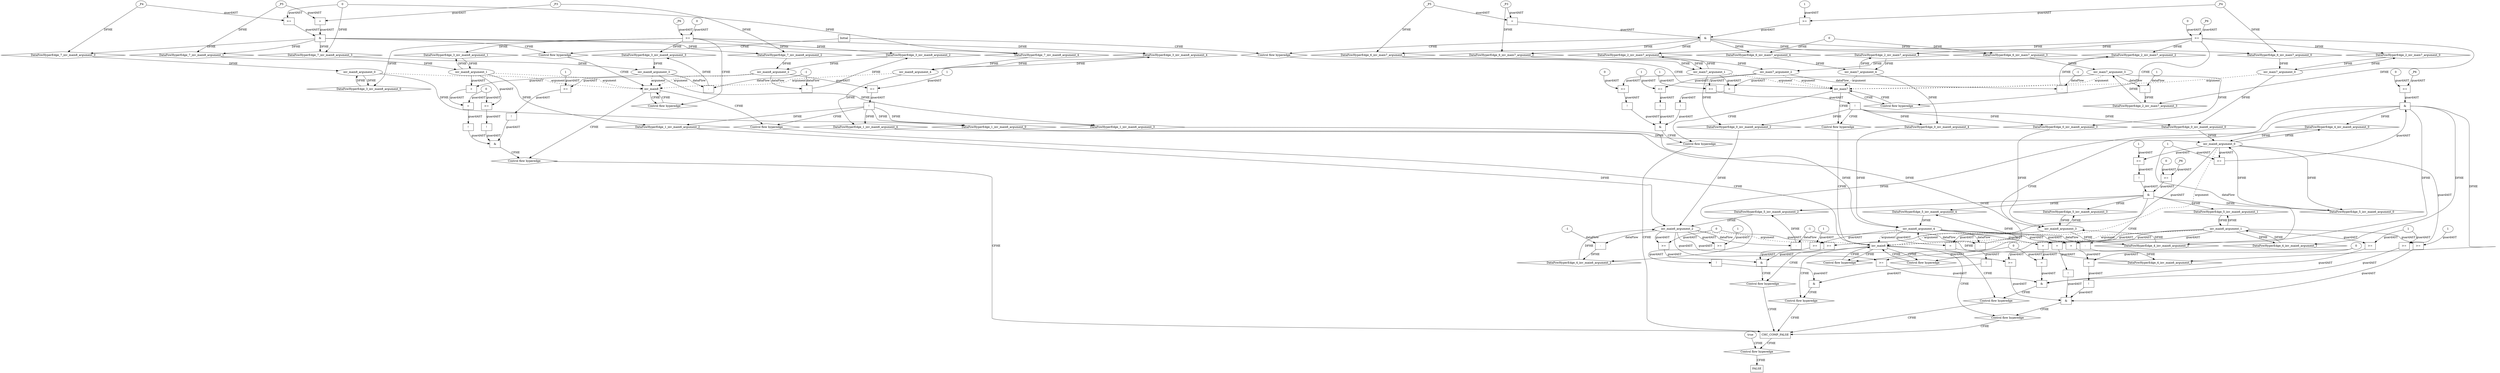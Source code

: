 digraph dag {
"CHC_COMP_FALSE" [label="CHC_COMP_FALSE" nodeName="CHC_COMP_FALSE" class=CONTROL  shape="rect"];
"inv_main6" [label="inv_main6" nodeName="inv_main6" class=CONTROL  shape="rect"];
"inv_main7" [label="inv_main7" nodeName="inv_main7" class=CONTROL  shape="rect"];
"inv_main8" [label="inv_main8" nodeName="inv_main8" class=CONTROL  shape="rect"];
FALSE [label="FALSE" nodeName=FALSE class=CONTROL  shape="rect"];
Initial [label="Initial" nodeName=Initial class=CONTROL  shape="rect"];
ControlFowHyperEdge_0 [label="Control flow hyperedge" nodeName=ControlFowHyperEdge_0 class=controlFlowHyperEdge shape="diamond"];
"inv_main7" -> ControlFowHyperEdge_0 [label="CFHE"]
ControlFowHyperEdge_0 -> "inv_main6" [label="CFHE"]
ControlFowHyperEdge_1 [label="Control flow hyperedge" nodeName=ControlFowHyperEdge_1 class=controlFlowHyperEdge shape="diamond"];
"inv_main8" -> ControlFowHyperEdge_1 [label="CFHE"]
ControlFowHyperEdge_1 -> "inv_main6" [label="CFHE"]
ControlFowHyperEdge_2 [label="Control flow hyperedge" nodeName=ControlFowHyperEdge_2 class=controlFlowHyperEdge shape="diamond"];
"inv_main7" -> ControlFowHyperEdge_2 [label="CFHE"]
ControlFowHyperEdge_2 -> "inv_main7" [label="CFHE"]
ControlFowHyperEdge_3 [label="Control flow hyperedge" nodeName=ControlFowHyperEdge_3 class=controlFlowHyperEdge shape="diamond"];
"inv_main8" -> ControlFowHyperEdge_3 [label="CFHE"]
ControlFowHyperEdge_3 -> "inv_main8" [label="CFHE"]
ControlFowHyperEdge_4 [label="Control flow hyperedge" nodeName=ControlFowHyperEdge_4 class=controlFlowHyperEdge shape="diamond"];
"inv_main6" -> ControlFowHyperEdge_4 [label="CFHE"]
ControlFowHyperEdge_4 -> "inv_main6" [label="CFHE"]
ControlFowHyperEdge_5 [label="Control flow hyperedge" nodeName=ControlFowHyperEdge_5 class=controlFlowHyperEdge shape="diamond"];
"inv_main6" -> ControlFowHyperEdge_5 [label="CFHE"]
ControlFowHyperEdge_5 -> "inv_main6" [label="CFHE"]
ControlFowHyperEdge_6 [label="Control flow hyperedge" nodeName=ControlFowHyperEdge_6 class=controlFlowHyperEdge shape="diamond"];
"Initial" -> ControlFowHyperEdge_6 [label="CFHE"]
ControlFowHyperEdge_6 -> "inv_main7" [label="CFHE"]
ControlFowHyperEdge_7 [label="Control flow hyperedge" nodeName=ControlFowHyperEdge_7 class=controlFlowHyperEdge shape="diamond"];
"Initial" -> ControlFowHyperEdge_7 [label="CFHE"]
ControlFowHyperEdge_7 -> "inv_main8" [label="CFHE"]
ControlFowHyperEdge_8 [label="Control flow hyperedge" nodeName=ControlFowHyperEdge_8 class=controlFlowHyperEdge shape="diamond"];
"inv_main7" -> ControlFowHyperEdge_8 [label="CFHE"]
ControlFowHyperEdge_8 -> "CHC_COMP_FALSE" [label="CFHE"]
ControlFowHyperEdge_9 [label="Control flow hyperedge" nodeName=ControlFowHyperEdge_9 class=controlFlowHyperEdge shape="diamond"];
"inv_main8" -> ControlFowHyperEdge_9 [label="CFHE"]
ControlFowHyperEdge_9 -> "CHC_COMP_FALSE" [label="CFHE"]
ControlFowHyperEdge_10 [label="Control flow hyperedge" nodeName=ControlFowHyperEdge_10 class=controlFlowHyperEdge shape="diamond"];
"inv_main6" -> ControlFowHyperEdge_10 [label="CFHE"]
ControlFowHyperEdge_10 -> "CHC_COMP_FALSE" [label="CFHE"]
ControlFowHyperEdge_11 [label="Control flow hyperedge" nodeName=ControlFowHyperEdge_11 class=controlFlowHyperEdge shape="diamond"];
"inv_main6" -> ControlFowHyperEdge_11 [label="CFHE"]
ControlFowHyperEdge_11 -> "CHC_COMP_FALSE" [label="CFHE"]
ControlFowHyperEdge_12 [label="Control flow hyperedge" nodeName=ControlFowHyperEdge_12 class=controlFlowHyperEdge shape="diamond"];
"inv_main6" -> ControlFowHyperEdge_12 [label="CFHE"]
ControlFowHyperEdge_12 -> "CHC_COMP_FALSE" [label="CFHE"]
ControlFowHyperEdge_13 [label="Control flow hyperedge" nodeName=ControlFowHyperEdge_13 class=controlFlowHyperEdge shape="diamond"];
"inv_main6" -> ControlFowHyperEdge_13 [label="CFHE"]
ControlFowHyperEdge_13 -> "CHC_COMP_FALSE" [label="CFHE"]
ControlFowHyperEdge_14 [label="Control flow hyperedge" nodeName=ControlFowHyperEdge_14 class=controlFlowHyperEdge shape="diamond"];
"CHC_COMP_FALSE" -> ControlFowHyperEdge_14 [label="CFHE"]
ControlFowHyperEdge_14 -> "FALSE" [label="CFHE"]
"inv_main6_argument_0" [label="inv_main6_argument_0" nodeName=argument0 class=argument  head="inv_main6" shape="oval"];
"inv_main6_argument_0" -> "inv_main6"[label="argument" style="dashed"]
"inv_main6_argument_1" [label="inv_main6_argument_1" nodeName=argument1 class=argument  head="inv_main6" shape="oval"];
"inv_main6_argument_1" -> "inv_main6"[label="argument" style="dashed"]
"inv_main6_argument_2" [label="inv_main6_argument_2" nodeName=argument2 class=argument  head="inv_main6" shape="oval"];
"inv_main6_argument_2" -> "inv_main6"[label="argument" style="dashed"]
"inv_main6_argument_3" [label="inv_main6_argument_3" nodeName=argument3 class=argument  head="inv_main6" shape="oval"];
"inv_main6_argument_3" -> "inv_main6"[label="argument" style="dashed"]
"inv_main6_argument_4" [label="inv_main6_argument_4" nodeName=argument4 class=argument  head="inv_main6" shape="oval"];
"inv_main6_argument_4" -> "inv_main6"[label="argument" style="dashed"]
"inv_main7_argument_0" [label="inv_main7_argument_0" nodeName=argument0 class=argument  head="inv_main7" shape="oval"];
"inv_main7_argument_0" -> "inv_main7"[label="argument" style="dashed"]
"inv_main7_argument_1" [label="inv_main7_argument_1" nodeName=argument1 class=argument  head="inv_main7" shape="oval"];
"inv_main7_argument_1" -> "inv_main7"[label="argument" style="dashed"]
"inv_main7_argument_2" [label="inv_main7_argument_2" nodeName=argument2 class=argument  head="inv_main7" shape="oval"];
"inv_main7_argument_2" -> "inv_main7"[label="argument" style="dashed"]
"inv_main7_argument_3" [label="inv_main7_argument_3" nodeName=argument3 class=argument  head="inv_main7" shape="oval"];
"inv_main7_argument_3" -> "inv_main7"[label="argument" style="dashed"]
"inv_main7_argument_4" [label="inv_main7_argument_4" nodeName=argument4 class=argument  head="inv_main7" shape="oval"];
"inv_main7_argument_4" -> "inv_main7"[label="argument" style="dashed"]
"inv_main8_argument_0" [label="inv_main8_argument_0" nodeName=argument0 class=argument  head="inv_main8" shape="oval"];
"inv_main8_argument_0" -> "inv_main8"[label="argument" style="dashed"]
"inv_main8_argument_1" [label="inv_main8_argument_1" nodeName=argument1 class=argument  head="inv_main8" shape="oval"];
"inv_main8_argument_1" -> "inv_main8"[label="argument" style="dashed"]
"inv_main8_argument_2" [label="inv_main8_argument_2" nodeName=argument2 class=argument  head="inv_main8" shape="oval"];
"inv_main8_argument_2" -> "inv_main8"[label="argument" style="dashed"]
"inv_main8_argument_3" [label="inv_main8_argument_3" nodeName=argument3 class=argument  head="inv_main8" shape="oval"];
"inv_main8_argument_3" -> "inv_main8"[label="argument" style="dashed"]
"inv_main8_argument_4" [label="inv_main8_argument_4" nodeName=argument4 class=argument  head="inv_main8" shape="oval"];
"inv_main8_argument_4" -> "inv_main8"[label="argument" style="dashed"]

"xxxinv_main6___inv_main7_0xxxguard_0_node_0" [label="!" nodeName="xxxinv_main6___inv_main7_0xxxguard_0_node_0" class=Operator shape="rect"];
"xxxinv_main6___inv_main7_0xxxguard_0_node_1" [label=">=" nodeName="xxxinv_main6___inv_main7_0xxxguard_0_node_1" class=Operator  shape="rect"];
"xxxinv_main6___inv_main7_0xxxguard_0_node_3" [label="1" nodeName="xxxinv_main6___inv_main7_0xxxguard_0_node_3" class=IdealInt ];
"xxxinv_main6___inv_main7_0xxxguard_0_node_1" -> "xxxinv_main6___inv_main7_0xxxguard_0_node_0"[label="guardAST"]
"inv_main7_argument_2" -> "xxxinv_main6___inv_main7_0xxxguard_0_node_1"[label="guardAST"]
"xxxinv_main6___inv_main7_0xxxguard_0_node_3" -> "xxxinv_main6___inv_main7_0xxxguard_0_node_1"[label="guardAST"]

"xxxinv_main6___inv_main7_0xxxguard_0_node_0" -> "ControlFowHyperEdge_0" [label="CFHE"];

"xxxinv_main6___inv_main8_1xxxguard_0_node_0" [label="!" nodeName="xxxinv_main6___inv_main8_1xxxguard_0_node_0" class=Operator shape="rect"];
"xxxinv_main6___inv_main8_1xxxguard_0_node_1" [label=">=" nodeName="xxxinv_main6___inv_main8_1xxxguard_0_node_1" class=Operator  shape="rect"];
"xxxinv_main6___inv_main8_1xxxguard_0_node_3" [label="1" nodeName="xxxinv_main6___inv_main8_1xxxguard_0_node_3" class=IdealInt ];
"xxxinv_main6___inv_main8_1xxxguard_0_node_1" -> "xxxinv_main6___inv_main8_1xxxguard_0_node_0"[label="guardAST"]
"inv_main8_argument_2" -> "xxxinv_main6___inv_main8_1xxxguard_0_node_1"[label="guardAST"]
"xxxinv_main6___inv_main8_1xxxguard_0_node_3" -> "xxxinv_main6___inv_main8_1xxxguard_0_node_1"[label="guardAST"]

"xxxinv_main6___inv_main8_1xxxguard_0_node_0" -> "ControlFowHyperEdge_1" [label="CFHE"];

"xxxinv_main7___inv_main7_2xxxguard_0_node_0" [label=">=" nodeName="xxxinv_main7___inv_main7_2xxxguard_0_node_0" class=Operator  shape="rect"];
"xxxinv_main7___inv_main7_2xxxguard_0_node_1" [label="_P6" nodeName="xxxinv_main7___inv_main7_2xxxguard_0_node_1" class=symbolicConstant ];
"xxxinv_main7___inv_main7_2xxxguard_0_node_2" [label="0" nodeName="xxxinv_main7___inv_main7_2xxxguard_0_node_2" class=IdealInt ];
"xxxinv_main7___inv_main7_2xxxguard_0_node_1" -> "xxxinv_main7___inv_main7_2xxxguard_0_node_0"[label="guardAST"]
"xxxinv_main7___inv_main7_2xxxguard_0_node_2" -> "xxxinv_main7___inv_main7_2xxxguard_0_node_0"[label="guardAST"]

"xxxinv_main7___inv_main7_2xxxguard_0_node_0" -> "ControlFowHyperEdge_2" [label="CFHE"];
"xxxinv_main7___inv_main7_2xxxdataFlow_0_node_0" [label="-" nodeName="xxxinv_main7___inv_main7_2xxxdataFlow_0_node_0" class= Operator shape="rect"];
"xxxinv_main7___inv_main7_2xxxdataFlow_0_node_2" [label="-1" nodeName="xxxinv_main7___inv_main7_2xxxdataFlow_0_node_2" class=IdealInt ];
"inv_main7_argument_2" -> "xxxinv_main7___inv_main7_2xxxdataFlow_0_node_0"[label="dataFlow"]
"xxxinv_main7___inv_main7_2xxxdataFlow_0_node_2" -> "xxxinv_main7___inv_main7_2xxxdataFlow_0_node_0"[label="dataFlow"]

"xxxinv_main7___inv_main7_2xxxdataFlow1_node_0" [label="-" nodeName="xxxinv_main7___inv_main7_2xxxdataFlow1_node_0" class= Operator shape="rect"];
"xxxinv_main7___inv_main7_2xxxdataFlow1_node_2" [label="1" nodeName="xxxinv_main7___inv_main7_2xxxdataFlow1_node_2" class=IdealInt ];
"inv_main7_argument_3" -> "xxxinv_main7___inv_main7_2xxxdataFlow1_node_0"[label="dataFlow"]
"xxxinv_main7___inv_main7_2xxxdataFlow1_node_2" -> "xxxinv_main7___inv_main7_2xxxdataFlow1_node_0"[label="dataFlow"]

"xxxinv_main8___inv_main8_3xxxguard_0_node_0" [label=">=" nodeName="xxxinv_main8___inv_main8_3xxxguard_0_node_0" class=Operator  shape="rect"];
"xxxinv_main8___inv_main8_3xxxguard_0_node_1" [label="_P6" nodeName="xxxinv_main8___inv_main8_3xxxguard_0_node_1" class=symbolicConstant ];
"xxxinv_main8___inv_main8_3xxxguard_0_node_2" [label="0" nodeName="xxxinv_main8___inv_main8_3xxxguard_0_node_2" class=IdealInt ];
"xxxinv_main8___inv_main8_3xxxguard_0_node_1" -> "xxxinv_main8___inv_main8_3xxxguard_0_node_0"[label="guardAST"]
"xxxinv_main8___inv_main8_3xxxguard_0_node_2" -> "xxxinv_main8___inv_main8_3xxxguard_0_node_0"[label="guardAST"]

"xxxinv_main8___inv_main8_3xxxguard_0_node_0" -> "ControlFowHyperEdge_3" [label="CFHE"];
"xxxinv_main8___inv_main8_3xxxdataFlow_0_node_0" [label="-" nodeName="xxxinv_main8___inv_main8_3xxxdataFlow_0_node_0" class= Operator shape="rect"];
"xxxinv_main8___inv_main8_3xxxdataFlow_0_node_2" [label="-1" nodeName="xxxinv_main8___inv_main8_3xxxdataFlow_0_node_2" class=IdealInt ];
"inv_main8_argument_2" -> "xxxinv_main8___inv_main8_3xxxdataFlow_0_node_0"[label="dataFlow"]
"xxxinv_main8___inv_main8_3xxxdataFlow_0_node_2" -> "xxxinv_main8___inv_main8_3xxxdataFlow_0_node_0"[label="dataFlow"]

"xxxinv_main8___inv_main8_3xxxdataFlow1_node_0" [label="-" nodeName="xxxinv_main8___inv_main8_3xxxdataFlow1_node_0" class= Operator shape="rect"];
"inv_main8_argument_3" -> "xxxinv_main8___inv_main8_3xxxdataFlow1_node_0"[label="dataFlow"]
"xxxinv_main8___inv_main8_3xxxdataFlow_0_node_2" -> "xxxinv_main8___inv_main8_3xxxdataFlow1_node_0"[label="dataFlow"]

"xxxinv_main6___inv_main6_4xxx_and" [label="&" nodeName="xxxinv_main6___inv_main6_4xxx_and" class=Operator shape="rect"];
"xxxinv_main6___inv_main6_4xxxguard_0_node_0" [label=">=" nodeName="xxxinv_main6___inv_main6_4xxxguard_0_node_0" class=Operator  shape="rect"];
"inv_main6_argument_0" -> "xxxinv_main6___inv_main6_4xxxguard_0_node_0"[label="guardAST"]
"xxxinv_main6___inv_main6_4xxxdataFlow1_node_2" -> "xxxinv_main6___inv_main6_4xxxguard_0_node_0"[label="guardAST"]

"xxxinv_main6___inv_main6_4xxxguard_0_node_0" -> "xxxinv_main6___inv_main6_4xxx_and" [label="guardAST"];
"xxxinv_main6___inv_main6_4xxxguard1_node_0" [label=">=" nodeName="xxxinv_main6___inv_main6_4xxxguard1_node_0" class=Operator  shape="rect"];
"xxxinv_main6___inv_main6_4xxxguard1_node_1" [label="_P6" nodeName="xxxinv_main6___inv_main6_4xxxguard1_node_1" class=symbolicConstant ];
"xxxinv_main6___inv_main6_4xxxguard1_node_2" [label="0" nodeName="xxxinv_main6___inv_main6_4xxxguard1_node_2" class=IdealInt ];
"xxxinv_main6___inv_main6_4xxxguard1_node_1" -> "xxxinv_main6___inv_main6_4xxxguard1_node_0"[label="guardAST"]
"xxxinv_main6___inv_main6_4xxxguard1_node_2" -> "xxxinv_main6___inv_main6_4xxxguard1_node_0"[label="guardAST"]

"xxxinv_main6___inv_main6_4xxxguard1_node_0" -> "xxxinv_main6___inv_main6_4xxx_and" [label="guardAST"];
"xxxinv_main6___inv_main6_4xxx_and" -> "ControlFowHyperEdge_4" [label="CFHE"];
"xxxinv_main6___inv_main6_4xxxdataFlow_0_node_0" [label="-" nodeName="xxxinv_main6___inv_main6_4xxxdataFlow_0_node_0" class= Operator shape="rect"];
"xxxinv_main6___inv_main6_4xxxdataFlow_0_node_2" [label="-1" nodeName="xxxinv_main6___inv_main6_4xxxdataFlow_0_node_2" class=IdealInt ];
"inv_main6_argument_2" -> "xxxinv_main6___inv_main6_4xxxdataFlow_0_node_0"[label="dataFlow"]
"xxxinv_main6___inv_main6_4xxxdataFlow_0_node_2" -> "xxxinv_main6___inv_main6_4xxxdataFlow_0_node_0"[label="dataFlow"]

"xxxinv_main6___inv_main6_4xxxdataFlow1_node_0" [label="-" nodeName="xxxinv_main6___inv_main6_4xxxdataFlow1_node_0" class= Operator shape="rect"];
"xxxinv_main6___inv_main6_4xxxdataFlow1_node_2" [label="1" nodeName="xxxinv_main6___inv_main6_4xxxdataFlow1_node_2" class=IdealInt ];
"inv_main6_argument_4" -> "xxxinv_main6___inv_main6_4xxxdataFlow1_node_0"[label="dataFlow"]
"xxxinv_main6___inv_main6_4xxxdataFlow1_node_2" -> "xxxinv_main6___inv_main6_4xxxdataFlow1_node_0"[label="dataFlow"]

"xxxinv_main6___inv_main6_5xxx_and" [label="&" nodeName="xxxinv_main6___inv_main6_5xxx_and" class=Operator shape="rect"];
"xxxinv_main6___inv_main6_5xxxguard_0_node_0" [label="!" nodeName="xxxinv_main6___inv_main6_5xxxguard_0_node_0" class=Operator shape="rect"];
"xxxinv_main6___inv_main6_5xxxguard_0_node_1" [label=">=" nodeName="xxxinv_main6___inv_main6_5xxxguard_0_node_1" class=Operator  shape="rect"];
"xxxinv_main6___inv_main6_5xxxguard_0_node_3" [label="1" nodeName="xxxinv_main6___inv_main6_5xxxguard_0_node_3" class=IdealInt ];
"xxxinv_main6___inv_main6_5xxxguard_0_node_1" -> "xxxinv_main6___inv_main6_5xxxguard_0_node_0"[label="guardAST"]
"inv_main6_argument_0" -> "xxxinv_main6___inv_main6_5xxxguard_0_node_1"[label="guardAST"]
"xxxinv_main6___inv_main6_5xxxguard_0_node_3" -> "xxxinv_main6___inv_main6_5xxxguard_0_node_1"[label="guardAST"]

"xxxinv_main6___inv_main6_5xxxguard_0_node_0" -> "xxxinv_main6___inv_main6_5xxx_and" [label="guardAST"];
"xxxinv_main6___inv_main6_5xxxguard1_node_0" [label=">=" nodeName="xxxinv_main6___inv_main6_5xxxguard1_node_0" class=Operator  shape="rect"];
"xxxinv_main6___inv_main6_5xxxguard1_node_1" [label="_P6" nodeName="xxxinv_main6___inv_main6_5xxxguard1_node_1" class=symbolicConstant ];
"xxxinv_main6___inv_main6_5xxxguard1_node_2" [label="0" nodeName="xxxinv_main6___inv_main6_5xxxguard1_node_2" class=IdealInt ];
"xxxinv_main6___inv_main6_5xxxguard1_node_1" -> "xxxinv_main6___inv_main6_5xxxguard1_node_0"[label="guardAST"]
"xxxinv_main6___inv_main6_5xxxguard1_node_2" -> "xxxinv_main6___inv_main6_5xxxguard1_node_0"[label="guardAST"]

"xxxinv_main6___inv_main6_5xxxguard1_node_0" -> "xxxinv_main6___inv_main6_5xxx_and" [label="guardAST"];
"xxxinv_main6___inv_main6_5xxx_and" -> "ControlFowHyperEdge_5" [label="CFHE"];
"xxxinv_main6___inv_main6_5xxxdataFlow_0_node_0" [label="-" nodeName="xxxinv_main6___inv_main6_5xxxdataFlow_0_node_0" class= Operator shape="rect"];
"xxxinv_main6___inv_main6_5xxxdataFlow_0_node_2" [label="-1" nodeName="xxxinv_main6___inv_main6_5xxxdataFlow_0_node_2" class=IdealInt ];
"inv_main6_argument_2" -> "xxxinv_main6___inv_main6_5xxxdataFlow_0_node_0"[label="dataFlow"]
"xxxinv_main6___inv_main6_5xxxdataFlow_0_node_2" -> "xxxinv_main6___inv_main6_5xxxdataFlow_0_node_0"[label="dataFlow"]

"xxxinv_main6___inv_main6_5xxxdataFlow1_node_0" [label="-" nodeName="xxxinv_main6___inv_main6_5xxxdataFlow1_node_0" class= Operator shape="rect"];
"inv_main6_argument_4" -> "xxxinv_main6___inv_main6_5xxxdataFlow1_node_0"[label="dataFlow"]
"xxxinv_main6___inv_main6_5xxxdataFlow_0_node_2" -> "xxxinv_main6___inv_main6_5xxxdataFlow1_node_0"[label="dataFlow"]

"xxxinv_main7___Initial_6xxx_and" [label="&" nodeName="xxxinv_main7___Initial_6xxx_and" class=Operator shape="rect"];
"xxxinv_main7___Initial_6xxxguard_0_node_0" [label=">=" nodeName="xxxinv_main7___Initial_6xxxguard_0_node_0" class=Operator  shape="rect"];
"xxxinv_main7___Initial_6xxxguard_0_node_2" [label="1" nodeName="xxxinv_main7___Initial_6xxxguard_0_node_2" class=IdealInt ];
"xxxinv_main7___Initial_6xxxdataFlow3_node_0" -> "xxxinv_main7___Initial_6xxxguard_0_node_0"[label="guardAST"]
"xxxinv_main7___Initial_6xxxguard_0_node_2" -> "xxxinv_main7___Initial_6xxxguard_0_node_0"[label="guardAST"]

"xxxinv_main7___Initial_6xxxguard_0_node_0" -> "xxxinv_main7___Initial_6xxx_and" [label="guardAST"];
"xxxinv_main7___Initial_6xxxguard1_node_0" [label="=" nodeName="xxxinv_main7___Initial_6xxxguard1_node_0" class=Operator  shape="rect"];
"xxxinv_main7___Initial_6xxxdataFlow_0_node_0" -> "xxxinv_main7___Initial_6xxxguard1_node_0"[label="guardAST"]
"xxxinv_main7___Initial_6xxxdataFlow2_node_0" -> "xxxinv_main7___Initial_6xxxguard1_node_0"[label="guardAST"]

"xxxinv_main7___Initial_6xxxguard1_node_0" -> "xxxinv_main7___Initial_6xxx_and" [label="guardAST"];
"xxxinv_main7___Initial_6xxx_and" -> "ControlFowHyperEdge_6" [label="CFHE"];
"xxxinv_main7___Initial_6xxxdataFlow_0_node_0" [label="_P3" nodeName="xxxinv_main7___Initial_6xxxdataFlow_0_node_0" class=symbolicConstant ];

"xxxinv_main7___Initial_6xxxdataFlow1_node_0" [label="0" nodeName="xxxinv_main7___Initial_6xxxdataFlow1_node_0" class=IdealInt ];

"xxxinv_main7___Initial_6xxxdataFlow2_node_0" [label="_P5" nodeName="xxxinv_main7___Initial_6xxxdataFlow2_node_0" class=symbolicConstant ];

"xxxinv_main7___Initial_6xxxdataFlow3_node_0" [label="_P4" nodeName="xxxinv_main7___Initial_6xxxdataFlow3_node_0" class=symbolicConstant ];


"xxxinv_main8___Initial_7xxx_and" [label="&" nodeName="xxxinv_main8___Initial_7xxx_and" class=Operator shape="rect"];
"xxxinv_main8___Initial_7xxxguard_0_node_0" [label=">=" nodeName="xxxinv_main8___Initial_7xxxguard_0_node_0" class=Operator  shape="rect"];
"xxxinv_main8___Initial_7xxxdataFlow2_node_0" -> "xxxinv_main8___Initial_7xxxguard_0_node_0"[label="guardAST"]
"xxxinv_main8___Initial_7xxxdataFlow4_node_0" -> "xxxinv_main8___Initial_7xxxguard_0_node_0"[label="guardAST"]

"xxxinv_main8___Initial_7xxxguard_0_node_0" -> "xxxinv_main8___Initial_7xxx_and" [label="guardAST"];
"xxxinv_main8___Initial_7xxxguard1_node_0" [label="=" nodeName="xxxinv_main8___Initial_7xxxguard1_node_0" class=Operator  shape="rect"];
"xxxinv_main8___Initial_7xxxdataFlow1_node_0" -> "xxxinv_main8___Initial_7xxxguard1_node_0"[label="guardAST"]
"xxxinv_main8___Initial_7xxxdataFlow_0_node_0" -> "xxxinv_main8___Initial_7xxxguard1_node_0"[label="guardAST"]

"xxxinv_main8___Initial_7xxxguard1_node_0" -> "xxxinv_main8___Initial_7xxx_and" [label="guardAST"];
"xxxinv_main8___Initial_7xxx_and" -> "ControlFowHyperEdge_7" [label="CFHE"];
"xxxinv_main8___Initial_7xxxdataFlow_0_node_0" [label="_P5" nodeName="xxxinv_main8___Initial_7xxxdataFlow_0_node_0" class=symbolicConstant ];

"xxxinv_main8___Initial_7xxxdataFlow1_node_0" [label="_P3" nodeName="xxxinv_main8___Initial_7xxxdataFlow1_node_0" class=symbolicConstant ];

"xxxinv_main8___Initial_7xxxdataFlow2_node_0" [label="0" nodeName="xxxinv_main8___Initial_7xxxdataFlow2_node_0" class=IdealInt ];


"xxxinv_main8___Initial_7xxxdataFlow4_node_0" [label="_P4" nodeName="xxxinv_main8___Initial_7xxxdataFlow4_node_0" class=symbolicConstant ];

"xxxCHC_COMP_FALSE___inv_main7_8xxx_and" [label="&" nodeName="xxxCHC_COMP_FALSE___inv_main7_8xxx_and" class=Operator shape="rect"];
"xxxCHC_COMP_FALSE___inv_main7_8xxxguard_0_node_0" [label="!" nodeName="xxxCHC_COMP_FALSE___inv_main7_8xxxguard_0_node_0" class=Operator shape="rect"];
"xxxCHC_COMP_FALSE___inv_main7_8xxxguard_0_node_1" [label="=" nodeName="xxxCHC_COMP_FALSE___inv_main7_8xxxguard_0_node_1" class=Operator  shape="rect"];
"xxxCHC_COMP_FALSE___inv_main7_8xxxguard_0_node_1" -> "xxxCHC_COMP_FALSE___inv_main7_8xxxguard_0_node_0"[label="guardAST"]
"inv_main7_argument_3" -> "xxxCHC_COMP_FALSE___inv_main7_8xxxguard_0_node_1"[label="guardAST"]
"inv_main7_argument_1" -> "xxxCHC_COMP_FALSE___inv_main7_8xxxguard_0_node_1"[label="guardAST"]

"xxxCHC_COMP_FALSE___inv_main7_8xxxguard_0_node_0" -> "xxxCHC_COMP_FALSE___inv_main7_8xxx_and" [label="guardAST"];
"xxxCHC_COMP_FALSE___inv_main7_8xxxguard1_node_0" [label="!" nodeName="xxxCHC_COMP_FALSE___inv_main7_8xxxguard1_node_0" class=Operator shape="rect"];
"xxxCHC_COMP_FALSE___inv_main7_8xxxguard1_node_1" [label=">=" nodeName="xxxCHC_COMP_FALSE___inv_main7_8xxxguard1_node_1" class=Operator  shape="rect"];
"xxxCHC_COMP_FALSE___inv_main7_8xxxguard1_node_2" [label="0" nodeName="xxxCHC_COMP_FALSE___inv_main7_8xxxguard1_node_2" class=IdealInt ];
"xxxCHC_COMP_FALSE___inv_main7_8xxxguard1_node_1" -> "xxxCHC_COMP_FALSE___inv_main7_8xxxguard1_node_0"[label="guardAST"]
"xxxCHC_COMP_FALSE___inv_main7_8xxxguard1_node_2" -> "xxxCHC_COMP_FALSE___inv_main7_8xxxguard1_node_1"[label="guardAST"]
"inv_main7_argument_1" -> "xxxCHC_COMP_FALSE___inv_main7_8xxxguard1_node_1"[label="guardAST"]

"xxxCHC_COMP_FALSE___inv_main7_8xxxguard1_node_0" -> "xxxCHC_COMP_FALSE___inv_main7_8xxx_and" [label="guardAST"];
"xxxCHC_COMP_FALSE___inv_main7_8xxxguard2_node_0" [label="!" nodeName="xxxCHC_COMP_FALSE___inv_main7_8xxxguard2_node_0" class=Operator shape="rect"];
"xxxCHC_COMP_FALSE___inv_main7_8xxxguard2_node_1" [label=">=" nodeName="xxxCHC_COMP_FALSE___inv_main7_8xxxguard2_node_1" class=Operator  shape="rect"];
"xxxCHC_COMP_FALSE___inv_main7_8xxxguard2_node_3" [label="1" nodeName="xxxCHC_COMP_FALSE___inv_main7_8xxxguard2_node_3" class=IdealInt ];
"xxxCHC_COMP_FALSE___inv_main7_8xxxguard2_node_1" -> "xxxCHC_COMP_FALSE___inv_main7_8xxxguard2_node_0"[label="guardAST"]
"inv_main7_argument_2" -> "xxxCHC_COMP_FALSE___inv_main7_8xxxguard2_node_1"[label="guardAST"]
"xxxCHC_COMP_FALSE___inv_main7_8xxxguard2_node_3" -> "xxxCHC_COMP_FALSE___inv_main7_8xxxguard2_node_1"[label="guardAST"]

"xxxCHC_COMP_FALSE___inv_main7_8xxxguard2_node_0" -> "xxxCHC_COMP_FALSE___inv_main7_8xxx_and" [label="guardAST"];
"xxxCHC_COMP_FALSE___inv_main7_8xxx_and" -> "ControlFowHyperEdge_8" [label="CFHE"];
"xxxCHC_COMP_FALSE___inv_main8_9xxx_and" [label="&" nodeName="xxxCHC_COMP_FALSE___inv_main8_9xxx_and" class=Operator shape="rect"];
"xxxCHC_COMP_FALSE___inv_main8_9xxxguard_0_node_0" [label="!" nodeName="xxxCHC_COMP_FALSE___inv_main8_9xxxguard_0_node_0" class=Operator shape="rect"];
"xxxCHC_COMP_FALSE___inv_main8_9xxxguard_0_node_1" [label="=" nodeName="xxxCHC_COMP_FALSE___inv_main8_9xxxguard_0_node_1" class=Operator  shape="rect"];
"xxxCHC_COMP_FALSE___inv_main8_9xxxguard_0_node_2" [label="+" nodeName="xxxCHC_COMP_FALSE___inv_main8_9xxxguard_0_node_2" class= Operator shape="rect"];
"xxxCHC_COMP_FALSE___inv_main8_9xxxguard_0_node_5" [label="0" nodeName="xxxCHC_COMP_FALSE___inv_main8_9xxxguard_0_node_5" class=IdealInt ];
"xxxCHC_COMP_FALSE___inv_main8_9xxxguard_0_node_1" -> "xxxCHC_COMP_FALSE___inv_main8_9xxxguard_0_node_0"[label="guardAST"]
"xxxCHC_COMP_FALSE___inv_main8_9xxxguard_0_node_2" -> "xxxCHC_COMP_FALSE___inv_main8_9xxxguard_0_node_1"[label="guardAST"]
"xxxCHC_COMP_FALSE___inv_main8_9xxxguard_0_node_5" -> "xxxCHC_COMP_FALSE___inv_main8_9xxxguard_0_node_1"[label="guardAST"]
"inv_main8_argument_3" -> "xxxCHC_COMP_FALSE___inv_main8_9xxxguard_0_node_2"[label="guardAST"]
"inv_main8_argument_1" -> "xxxCHC_COMP_FALSE___inv_main8_9xxxguard_0_node_2"[label="guardAST"]

"xxxCHC_COMP_FALSE___inv_main8_9xxxguard_0_node_0" -> "xxxCHC_COMP_FALSE___inv_main8_9xxx_and" [label="guardAST"];
"xxxCHC_COMP_FALSE___inv_main8_9xxxguard1_node_0" [label="!" nodeName="xxxCHC_COMP_FALSE___inv_main8_9xxxguard1_node_0" class=Operator shape="rect"];
"xxxCHC_COMP_FALSE___inv_main8_9xxxguard1_node_1" [label=">=" nodeName="xxxCHC_COMP_FALSE___inv_main8_9xxxguard1_node_1" class=Operator  shape="rect"];
"xxxCHC_COMP_FALSE___inv_main8_9xxxguard1_node_1" -> "xxxCHC_COMP_FALSE___inv_main8_9xxxguard1_node_0"[label="guardAST"]
"xxxCHC_COMP_FALSE___inv_main8_9xxxguard_0_node_5" -> "xxxCHC_COMP_FALSE___inv_main8_9xxxguard1_node_1"[label="guardAST"]
"inv_main8_argument_1" -> "xxxCHC_COMP_FALSE___inv_main8_9xxxguard1_node_1"[label="guardAST"]

"xxxCHC_COMP_FALSE___inv_main8_9xxxguard1_node_0" -> "xxxCHC_COMP_FALSE___inv_main8_9xxx_and" [label="guardAST"];
"xxxCHC_COMP_FALSE___inv_main8_9xxxguard2_node_0" [label="!" nodeName="xxxCHC_COMP_FALSE___inv_main8_9xxxguard2_node_0" class=Operator shape="rect"];
"xxxCHC_COMP_FALSE___inv_main8_9xxxguard2_node_1" [label=">=" nodeName="xxxCHC_COMP_FALSE___inv_main8_9xxxguard2_node_1" class=Operator  shape="rect"];
"xxxCHC_COMP_FALSE___inv_main8_9xxxguard2_node_3" [label="1" nodeName="xxxCHC_COMP_FALSE___inv_main8_9xxxguard2_node_3" class=IdealInt ];
"xxxCHC_COMP_FALSE___inv_main8_9xxxguard2_node_1" -> "xxxCHC_COMP_FALSE___inv_main8_9xxxguard2_node_0"[label="guardAST"]
"inv_main8_argument_2" -> "xxxCHC_COMP_FALSE___inv_main8_9xxxguard2_node_1"[label="guardAST"]
"xxxCHC_COMP_FALSE___inv_main8_9xxxguard2_node_3" -> "xxxCHC_COMP_FALSE___inv_main8_9xxxguard2_node_1"[label="guardAST"]

"xxxCHC_COMP_FALSE___inv_main8_9xxxguard2_node_0" -> "xxxCHC_COMP_FALSE___inv_main8_9xxx_and" [label="guardAST"];
"xxxCHC_COMP_FALSE___inv_main8_9xxx_and" -> "ControlFowHyperEdge_9" [label="CFHE"];
"xxxCHC_COMP_FALSE___inv_main6_10xxx_and" [label="&" nodeName="xxxCHC_COMP_FALSE___inv_main6_10xxx_and" class=Operator shape="rect"];
"xxxCHC_COMP_FALSE___inv_main6_10xxxguard_0_node_0" [label=">=" nodeName="xxxCHC_COMP_FALSE___inv_main6_10xxxguard_0_node_0" class=Operator  shape="rect"];
"xxxCHC_COMP_FALSE___inv_main6_10xxxguard_0_node_1" [label="0" nodeName="xxxCHC_COMP_FALSE___inv_main6_10xxxguard_0_node_1" class=IdealInt ];
"xxxCHC_COMP_FALSE___inv_main6_10xxxguard_0_node_1" -> "xxxCHC_COMP_FALSE___inv_main6_10xxxguard_0_node_0"[label="guardAST"]
"inv_main6_argument_2" -> "xxxCHC_COMP_FALSE___inv_main6_10xxxguard_0_node_0"[label="guardAST"]

"xxxCHC_COMP_FALSE___inv_main6_10xxxguard_0_node_0" -> "xxxCHC_COMP_FALSE___inv_main6_10xxx_and" [label="guardAST"];
"xxxCHC_COMP_FALSE___inv_main6_10xxxguard1_node_0" [label=">=" nodeName="xxxCHC_COMP_FALSE___inv_main6_10xxxguard1_node_0" class=Operator  shape="rect"];
"xxxCHC_COMP_FALSE___inv_main6_10xxxguard1_node_2" [label="1" nodeName="xxxCHC_COMP_FALSE___inv_main6_10xxxguard1_node_2" class=IdealInt ];
"inv_main6_argument_4" -> "xxxCHC_COMP_FALSE___inv_main6_10xxxguard1_node_0"[label="guardAST"]
"xxxCHC_COMP_FALSE___inv_main6_10xxxguard1_node_2" -> "xxxCHC_COMP_FALSE___inv_main6_10xxxguard1_node_0"[label="guardAST"]

"xxxCHC_COMP_FALSE___inv_main6_10xxxguard1_node_0" -> "xxxCHC_COMP_FALSE___inv_main6_10xxx_and" [label="guardAST"];
"xxxCHC_COMP_FALSE___inv_main6_10xxxguard2_node_0" [label=">=" nodeName="xxxCHC_COMP_FALSE___inv_main6_10xxxguard2_node_0" class=Operator  shape="rect"];
"xxxCHC_COMP_FALSE___inv_main6_10xxxguard_0_node_1" -> "xxxCHC_COMP_FALSE___inv_main6_10xxxguard2_node_0"[label="guardAST"]
"inv_main6_argument_0" -> "xxxCHC_COMP_FALSE___inv_main6_10xxxguard2_node_0"[label="guardAST"]

"xxxCHC_COMP_FALSE___inv_main6_10xxxguard2_node_0" -> "xxxCHC_COMP_FALSE___inv_main6_10xxx_and" [label="guardAST"];
"xxxCHC_COMP_FALSE___inv_main6_10xxx_and" -> "ControlFowHyperEdge_10" [label="CFHE"];
"xxxCHC_COMP_FALSE___inv_main6_11xxx_and" [label="&" nodeName="xxxCHC_COMP_FALSE___inv_main6_11xxx_and" class=Operator shape="rect"];
"xxxCHC_COMP_FALSE___inv_main6_11xxxguard_0_node_0" [label="=" nodeName="xxxCHC_COMP_FALSE___inv_main6_11xxxguard_0_node_0" class=Operator  shape="rect"];
"xxxCHC_COMP_FALSE___inv_main6_11xxxguard_0_node_1" [label="+" nodeName="xxxCHC_COMP_FALSE___inv_main6_11xxxguard_0_node_1" class= Operator shape="rect"];
"xxxCHC_COMP_FALSE___inv_main6_11xxxguard_0_node_4" [label="0" nodeName="xxxCHC_COMP_FALSE___inv_main6_11xxxguard_0_node_4" class=IdealInt ];
"xxxCHC_COMP_FALSE___inv_main6_11xxxguard_0_node_1" -> "xxxCHC_COMP_FALSE___inv_main6_11xxxguard_0_node_0"[label="guardAST"]
"xxxCHC_COMP_FALSE___inv_main6_11xxxguard_0_node_4" -> "xxxCHC_COMP_FALSE___inv_main6_11xxxguard_0_node_0"[label="guardAST"]
"inv_main6_argument_4" -> "xxxCHC_COMP_FALSE___inv_main6_11xxxguard_0_node_1"[label="guardAST"]
"inv_main6_argument_1" -> "xxxCHC_COMP_FALSE___inv_main6_11xxxguard_0_node_1"[label="guardAST"]

"xxxCHC_COMP_FALSE___inv_main6_11xxxguard_0_node_0" -> "xxxCHC_COMP_FALSE___inv_main6_11xxx_and" [label="guardAST"];
"xxxCHC_COMP_FALSE___inv_main6_11xxxguard1_node_0" [label=">=" nodeName="xxxCHC_COMP_FALSE___inv_main6_11xxxguard1_node_0" class=Operator  shape="rect"];
"xxxCHC_COMP_FALSE___inv_main6_11xxxguard_0_node_4" -> "xxxCHC_COMP_FALSE___inv_main6_11xxxguard1_node_0"[label="guardAST"]
"inv_main6_argument_2" -> "xxxCHC_COMP_FALSE___inv_main6_11xxxguard1_node_0"[label="guardAST"]

"xxxCHC_COMP_FALSE___inv_main6_11xxxguard1_node_0" -> "xxxCHC_COMP_FALSE___inv_main6_11xxx_and" [label="guardAST"];
"xxxCHC_COMP_FALSE___inv_main6_11xxxguard2_node_0" [label=">=" nodeName="xxxCHC_COMP_FALSE___inv_main6_11xxxguard2_node_0" class=Operator  shape="rect"];
"xxxCHC_COMP_FALSE___inv_main6_11xxxguard2_node_2" [label="1" nodeName="xxxCHC_COMP_FALSE___inv_main6_11xxxguard2_node_2" class=IdealInt ];
"inv_main6_argument_1" -> "xxxCHC_COMP_FALSE___inv_main6_11xxxguard2_node_0"[label="guardAST"]
"xxxCHC_COMP_FALSE___inv_main6_11xxxguard2_node_2" -> "xxxCHC_COMP_FALSE___inv_main6_11xxxguard2_node_0"[label="guardAST"]

"xxxCHC_COMP_FALSE___inv_main6_11xxxguard2_node_0" -> "xxxCHC_COMP_FALSE___inv_main6_11xxx_and" [label="guardAST"];
"xxxCHC_COMP_FALSE___inv_main6_11xxxguard3_node_0" [label=">=" nodeName="xxxCHC_COMP_FALSE___inv_main6_11xxxguard3_node_0" class=Operator  shape="rect"];
"inv_main6_argument_0" -> "xxxCHC_COMP_FALSE___inv_main6_11xxxguard3_node_0"[label="guardAST"]
"xxxCHC_COMP_FALSE___inv_main6_11xxxguard2_node_2" -> "xxxCHC_COMP_FALSE___inv_main6_11xxxguard3_node_0"[label="guardAST"]

"xxxCHC_COMP_FALSE___inv_main6_11xxxguard3_node_0" -> "xxxCHC_COMP_FALSE___inv_main6_11xxx_and" [label="guardAST"];
"xxxCHC_COMP_FALSE___inv_main6_11xxx_and" -> "ControlFowHyperEdge_11" [label="CFHE"];
"xxxCHC_COMP_FALSE___inv_main6_12xxx_and" [label="&" nodeName="xxxCHC_COMP_FALSE___inv_main6_12xxx_and" class=Operator shape="rect"];
"xxxCHC_COMP_FALSE___inv_main6_12xxxguard_0_node_0" [label="!" nodeName="xxxCHC_COMP_FALSE___inv_main6_12xxxguard_0_node_0" class=Operator shape="rect"];
"xxxCHC_COMP_FALSE___inv_main6_12xxxguard_0_node_1" [label="=" nodeName="xxxCHC_COMP_FALSE___inv_main6_12xxxguard_0_node_1" class=Operator  shape="rect"];
"xxxCHC_COMP_FALSE___inv_main6_12xxxguard_0_node_1" -> "xxxCHC_COMP_FALSE___inv_main6_12xxxguard_0_node_0"[label="guardAST"]
"inv_main6_argument_4" -> "xxxCHC_COMP_FALSE___inv_main6_12xxxguard_0_node_1"[label="guardAST"]
"inv_main6_argument_1" -> "xxxCHC_COMP_FALSE___inv_main6_12xxxguard_0_node_1"[label="guardAST"]

"xxxCHC_COMP_FALSE___inv_main6_12xxxguard_0_node_0" -> "xxxCHC_COMP_FALSE___inv_main6_12xxx_and" [label="guardAST"];
"xxxCHC_COMP_FALSE___inv_main6_12xxxguard1_node_0" [label="!" nodeName="xxxCHC_COMP_FALSE___inv_main6_12xxxguard1_node_0" class=Operator shape="rect"];
"xxxCHC_COMP_FALSE___inv_main6_12xxxguard1_node_1" [label="=" nodeName="xxxCHC_COMP_FALSE___inv_main6_12xxxguard1_node_1" class=Operator  shape="rect"];
"xxxCHC_COMP_FALSE___inv_main6_12xxxguard1_node_2" [label="+" nodeName="xxxCHC_COMP_FALSE___inv_main6_12xxxguard1_node_2" class= Operator shape="rect"];
"xxxCHC_COMP_FALSE___inv_main6_12xxxguard1_node_5" [label="0" nodeName="xxxCHC_COMP_FALSE___inv_main6_12xxxguard1_node_5" class=IdealInt ];
"xxxCHC_COMP_FALSE___inv_main6_12xxxguard1_node_1" -> "xxxCHC_COMP_FALSE___inv_main6_12xxxguard1_node_0"[label="guardAST"]
"xxxCHC_COMP_FALSE___inv_main6_12xxxguard1_node_2" -> "xxxCHC_COMP_FALSE___inv_main6_12xxxguard1_node_1"[label="guardAST"]
"xxxCHC_COMP_FALSE___inv_main6_12xxxguard1_node_5" -> "xxxCHC_COMP_FALSE___inv_main6_12xxxguard1_node_1"[label="guardAST"]
"inv_main6_argument_4" -> "xxxCHC_COMP_FALSE___inv_main6_12xxxguard1_node_2"[label="guardAST"]
"inv_main6_argument_1" -> "xxxCHC_COMP_FALSE___inv_main6_12xxxguard1_node_2"[label="guardAST"]

"xxxCHC_COMP_FALSE___inv_main6_12xxxguard1_node_0" -> "xxxCHC_COMP_FALSE___inv_main6_12xxx_and" [label="guardAST"];
"xxxCHC_COMP_FALSE___inv_main6_12xxxguard2_node_0" [label=">=" nodeName="xxxCHC_COMP_FALSE___inv_main6_12xxxguard2_node_0" class=Operator  shape="rect"];
"xxxCHC_COMP_FALSE___inv_main6_12xxxguard1_node_5" -> "xxxCHC_COMP_FALSE___inv_main6_12xxxguard2_node_0"[label="guardAST"]
"inv_main6_argument_2" -> "xxxCHC_COMP_FALSE___inv_main6_12xxxguard2_node_0"[label="guardAST"]

"xxxCHC_COMP_FALSE___inv_main6_12xxxguard2_node_0" -> "xxxCHC_COMP_FALSE___inv_main6_12xxx_and" [label="guardAST"];
"xxxCHC_COMP_FALSE___inv_main6_12xxxguard3_node_0" [label=">=" nodeName="xxxCHC_COMP_FALSE___inv_main6_12xxxguard3_node_0" class=Operator  shape="rect"];
"xxxCHC_COMP_FALSE___inv_main6_12xxxguard3_node_2" [label="1" nodeName="xxxCHC_COMP_FALSE___inv_main6_12xxxguard3_node_2" class=IdealInt ];
"inv_main6_argument_1" -> "xxxCHC_COMP_FALSE___inv_main6_12xxxguard3_node_0"[label="guardAST"]
"xxxCHC_COMP_FALSE___inv_main6_12xxxguard3_node_2" -> "xxxCHC_COMP_FALSE___inv_main6_12xxxguard3_node_0"[label="guardAST"]

"xxxCHC_COMP_FALSE___inv_main6_12xxxguard3_node_0" -> "xxxCHC_COMP_FALSE___inv_main6_12xxx_and" [label="guardAST"];
"xxxCHC_COMP_FALSE___inv_main6_12xxx_and" -> "ControlFowHyperEdge_12" [label="CFHE"];
"xxxCHC_COMP_FALSE___inv_main6_13xxx_and" [label="&" nodeName="xxxCHC_COMP_FALSE___inv_main6_13xxx_and" class=Operator shape="rect"];
"xxxCHC_COMP_FALSE___inv_main6_13xxxguard_0_node_0" [label="!" nodeName="xxxCHC_COMP_FALSE___inv_main6_13xxxguard_0_node_0" class=Operator shape="rect"];
"xxxCHC_COMP_FALSE___inv_main6_13xxxguard_0_node_1" [label="=" nodeName="xxxCHC_COMP_FALSE___inv_main6_13xxxguard_0_node_1" class=Operator  shape="rect"];
"xxxCHC_COMP_FALSE___inv_main6_13xxxguard_0_node_1" -> "xxxCHC_COMP_FALSE___inv_main6_13xxxguard_0_node_0"[label="guardAST"]
"inv_main6_argument_3" -> "xxxCHC_COMP_FALSE___inv_main6_13xxxguard_0_node_1"[label="guardAST"]
"inv_main6_argument_4" -> "xxxCHC_COMP_FALSE___inv_main6_13xxxguard_0_node_1"[label="guardAST"]

"xxxCHC_COMP_FALSE___inv_main6_13xxxguard_0_node_0" -> "xxxCHC_COMP_FALSE___inv_main6_13xxx_and" [label="guardAST"];
"xxxCHC_COMP_FALSE___inv_main6_13xxxguard1_node_0" [label="!" nodeName="xxxCHC_COMP_FALSE___inv_main6_13xxxguard1_node_0" class=Operator shape="rect"];
"xxxCHC_COMP_FALSE___inv_main6_13xxxguard1_node_1" [label=">=" nodeName="xxxCHC_COMP_FALSE___inv_main6_13xxxguard1_node_1" class=Operator  shape="rect"];
"xxxCHC_COMP_FALSE___inv_main6_13xxxguard1_node_3" [label="1" nodeName="xxxCHC_COMP_FALSE___inv_main6_13xxxguard1_node_3" class=IdealInt ];
"xxxCHC_COMP_FALSE___inv_main6_13xxxguard1_node_1" -> "xxxCHC_COMP_FALSE___inv_main6_13xxxguard1_node_0"[label="guardAST"]
"inv_main6_argument_2" -> "xxxCHC_COMP_FALSE___inv_main6_13xxxguard1_node_1"[label="guardAST"]
"xxxCHC_COMP_FALSE___inv_main6_13xxxguard1_node_3" -> "xxxCHC_COMP_FALSE___inv_main6_13xxxguard1_node_1"[label="guardAST"]

"xxxCHC_COMP_FALSE___inv_main6_13xxxguard1_node_0" -> "xxxCHC_COMP_FALSE___inv_main6_13xxx_and" [label="guardAST"];
"xxxCHC_COMP_FALSE___inv_main6_13xxx_and" -> "ControlFowHyperEdge_13" [label="CFHE"];
"xxxFALSE___CHC_COMP_FALSE_14xxxguard_0_node_0" [label="true" nodeName="xxxFALSE___CHC_COMP_FALSE_14xxxguard_0_node_0" class=Constant ];

"xxxFALSE___CHC_COMP_FALSE_14xxxguard_0_node_0" -> "ControlFowHyperEdge_14" [label="CFHE"];
"inv_main7_argument_0" -> "DataFowHyperEdge_0_inv_main6_argument_0"[label="DFHE"]
"DataFowHyperEdge_0_inv_main6_argument_0" [label="DataFowHyperEdge_0_inv_main6_argument_0" nodeName="DataFowHyperEdge_0_inv_main6_argument_0" class=DataFlowHyperedge shape="diamond"];
"DataFowHyperEdge_0_inv_main6_argument_0" -> "inv_main6_argument_0"[label="DFHE"]
"xxxinv_main6___inv_main7_0xxxguard_0_node_0" -> "DataFowHyperEdge_0_inv_main6_argument_0"[label="DFHE"]
"inv_main7_argument_3" -> "DataFowHyperEdge_0_inv_main6_argument_3"[label="DFHE"]
"DataFowHyperEdge_0_inv_main6_argument_3" [label="DataFowHyperEdge_0_inv_main6_argument_3" nodeName="DataFowHyperEdge_0_inv_main6_argument_3" class=DataFlowHyperedge shape="diamond"];
"DataFowHyperEdge_0_inv_main6_argument_3" -> "inv_main6_argument_3"[label="DFHE"]
"xxxinv_main6___inv_main7_0xxxguard_0_node_0" -> "DataFowHyperEdge_0_inv_main6_argument_3"[label="DFHE"]
"inv_main7_argument_4" -> "DataFowHyperEdge_0_inv_main6_argument_4"[label="DFHE"]
"DataFowHyperEdge_0_inv_main6_argument_4" [label="DataFowHyperEdge_0_inv_main6_argument_4" nodeName="DataFowHyperEdge_0_inv_main6_argument_4" class=DataFlowHyperedge shape="diamond"];
"DataFowHyperEdge_0_inv_main6_argument_4" -> "inv_main6_argument_4"[label="DFHE"]
"xxxinv_main6___inv_main7_0xxxguard_0_node_0" -> "DataFowHyperEdge_0_inv_main6_argument_4"[label="DFHE"]
"inv_main8_argument_0" -> "DataFowHyperEdge_1_inv_main6_argument_0"[label="DFHE"]
"DataFowHyperEdge_1_inv_main6_argument_0" [label="DataFowHyperEdge_1_inv_main6_argument_0" nodeName="DataFowHyperEdge_1_inv_main6_argument_0" class=DataFlowHyperedge shape="diamond"];
"DataFowHyperEdge_1_inv_main6_argument_0" -> "inv_main6_argument_0"[label="DFHE"]
"xxxinv_main6___inv_main8_1xxxguard_0_node_0" -> "DataFowHyperEdge_1_inv_main6_argument_0"[label="DFHE"]
"inv_main8_argument_3" -> "DataFowHyperEdge_1_inv_main6_argument_3"[label="DFHE"]
"DataFowHyperEdge_1_inv_main6_argument_3" [label="DataFowHyperEdge_1_inv_main6_argument_3" nodeName="DataFowHyperEdge_1_inv_main6_argument_3" class=DataFlowHyperedge shape="diamond"];
"DataFowHyperEdge_1_inv_main6_argument_3" -> "inv_main6_argument_3"[label="DFHE"]
"xxxinv_main6___inv_main8_1xxxguard_0_node_0" -> "DataFowHyperEdge_1_inv_main6_argument_3"[label="DFHE"]
"inv_main8_argument_4" -> "DataFowHyperEdge_1_inv_main6_argument_4"[label="DFHE"]
"DataFowHyperEdge_1_inv_main6_argument_4" [label="DataFowHyperEdge_1_inv_main6_argument_4" nodeName="DataFowHyperEdge_1_inv_main6_argument_4" class=DataFlowHyperedge shape="diamond"];
"DataFowHyperEdge_1_inv_main6_argument_4" -> "inv_main6_argument_4"[label="DFHE"]
"xxxinv_main6___inv_main8_1xxxguard_0_node_0" -> "DataFowHyperEdge_1_inv_main6_argument_4"[label="DFHE"]
"inv_main7_argument_0" -> "DataFowHyperEdge_2_inv_main7_argument_0"[label="DFHE"]
"DataFowHyperEdge_2_inv_main7_argument_0" [label="DataFowHyperEdge_2_inv_main7_argument_0" nodeName="DataFowHyperEdge_2_inv_main7_argument_0" class=DataFlowHyperedge shape="diamond"];
"DataFowHyperEdge_2_inv_main7_argument_0" -> "inv_main7_argument_0"[label="DFHE"]
"xxxinv_main7___inv_main7_2xxxguard_0_node_0" -> "DataFowHyperEdge_2_inv_main7_argument_0"[label="DFHE"]
"inv_main7_argument_1" -> "DataFowHyperEdge_2_inv_main7_argument_1"[label="DFHE"]
"DataFowHyperEdge_2_inv_main7_argument_1" [label="DataFowHyperEdge_2_inv_main7_argument_1" nodeName="DataFowHyperEdge_2_inv_main7_argument_1" class=DataFlowHyperedge shape="diamond"];
"DataFowHyperEdge_2_inv_main7_argument_1" -> "inv_main7_argument_1"[label="DFHE"]
"xxxinv_main7___inv_main7_2xxxguard_0_node_0" -> "DataFowHyperEdge_2_inv_main7_argument_1"[label="DFHE"]
"inv_main7_argument_4" -> "DataFowHyperEdge_2_inv_main7_argument_4"[label="DFHE"]
"DataFowHyperEdge_2_inv_main7_argument_4" [label="DataFowHyperEdge_2_inv_main7_argument_4" nodeName="DataFowHyperEdge_2_inv_main7_argument_4" class=DataFlowHyperedge shape="diamond"];
"DataFowHyperEdge_2_inv_main7_argument_4" -> "inv_main7_argument_4"[label="DFHE"]
"xxxinv_main7___inv_main7_2xxxguard_0_node_0" -> "DataFowHyperEdge_2_inv_main7_argument_4"[label="DFHE"]
"inv_main8_argument_0" -> "DataFowHyperEdge_3_inv_main8_argument_0"[label="DFHE"]
"DataFowHyperEdge_3_inv_main8_argument_0" [label="DataFowHyperEdge_3_inv_main8_argument_0" nodeName="DataFowHyperEdge_3_inv_main8_argument_0" class=DataFlowHyperedge shape="diamond"];
"DataFowHyperEdge_3_inv_main8_argument_0" -> "inv_main8_argument_0"[label="DFHE"]
"xxxinv_main8___inv_main8_3xxxguard_0_node_0" -> "DataFowHyperEdge_3_inv_main8_argument_0"[label="DFHE"]
"inv_main8_argument_1" -> "DataFowHyperEdge_3_inv_main8_argument_1"[label="DFHE"]
"DataFowHyperEdge_3_inv_main8_argument_1" [label="DataFowHyperEdge_3_inv_main8_argument_1" nodeName="DataFowHyperEdge_3_inv_main8_argument_1" class=DataFlowHyperedge shape="diamond"];
"DataFowHyperEdge_3_inv_main8_argument_1" -> "inv_main8_argument_1"[label="DFHE"]
"xxxinv_main8___inv_main8_3xxxguard_0_node_0" -> "DataFowHyperEdge_3_inv_main8_argument_1"[label="DFHE"]
"inv_main8_argument_4" -> "DataFowHyperEdge_3_inv_main8_argument_4"[label="DFHE"]
"DataFowHyperEdge_3_inv_main8_argument_4" [label="DataFowHyperEdge_3_inv_main8_argument_4" nodeName="DataFowHyperEdge_3_inv_main8_argument_4" class=DataFlowHyperedge shape="diamond"];
"DataFowHyperEdge_3_inv_main8_argument_4" -> "inv_main8_argument_4"[label="DFHE"]
"xxxinv_main8___inv_main8_3xxxguard_0_node_0" -> "DataFowHyperEdge_3_inv_main8_argument_4"[label="DFHE"]
"inv_main6_argument_0" -> "DataFowHyperEdge_4_inv_main6_argument_0"[label="DFHE"]
"DataFowHyperEdge_4_inv_main6_argument_0" [label="DataFowHyperEdge_4_inv_main6_argument_0" nodeName="DataFowHyperEdge_4_inv_main6_argument_0" class=DataFlowHyperedge shape="diamond"];
"DataFowHyperEdge_4_inv_main6_argument_0" -> "inv_main6_argument_0"[label="DFHE"]
"xxxinv_main6___inv_main6_4xxx_and" -> "DataFowHyperEdge_4_inv_main6_argument_0"[label="DFHE"]
"inv_main6_argument_1" -> "DataFowHyperEdge_4_inv_main6_argument_1"[label="DFHE"]
"DataFowHyperEdge_4_inv_main6_argument_1" [label="DataFowHyperEdge_4_inv_main6_argument_1" nodeName="DataFowHyperEdge_4_inv_main6_argument_1" class=DataFlowHyperedge shape="diamond"];
"DataFowHyperEdge_4_inv_main6_argument_1" -> "inv_main6_argument_1"[label="DFHE"]
"xxxinv_main6___inv_main6_4xxx_and" -> "DataFowHyperEdge_4_inv_main6_argument_1"[label="DFHE"]
"inv_main6_argument_3" -> "DataFowHyperEdge_4_inv_main6_argument_3"[label="DFHE"]
"DataFowHyperEdge_4_inv_main6_argument_3" [label="DataFowHyperEdge_4_inv_main6_argument_3" nodeName="DataFowHyperEdge_4_inv_main6_argument_3" class=DataFlowHyperedge shape="diamond"];
"DataFowHyperEdge_4_inv_main6_argument_3" -> "inv_main6_argument_3"[label="DFHE"]
"xxxinv_main6___inv_main6_4xxx_and" -> "DataFowHyperEdge_4_inv_main6_argument_3"[label="DFHE"]
"inv_main6_argument_0" -> "DataFowHyperEdge_5_inv_main6_argument_0"[label="DFHE"]
"DataFowHyperEdge_5_inv_main6_argument_0" [label="DataFowHyperEdge_5_inv_main6_argument_0" nodeName="DataFowHyperEdge_5_inv_main6_argument_0" class=DataFlowHyperedge shape="diamond"];
"DataFowHyperEdge_5_inv_main6_argument_0" -> "inv_main6_argument_0"[label="DFHE"]
"xxxinv_main6___inv_main6_5xxx_and" -> "DataFowHyperEdge_5_inv_main6_argument_0"[label="DFHE"]
"inv_main6_argument_1" -> "DataFowHyperEdge_5_inv_main6_argument_1"[label="DFHE"]
"DataFowHyperEdge_5_inv_main6_argument_1" [label="DataFowHyperEdge_5_inv_main6_argument_1" nodeName="DataFowHyperEdge_5_inv_main6_argument_1" class=DataFlowHyperedge shape="diamond"];
"DataFowHyperEdge_5_inv_main6_argument_1" -> "inv_main6_argument_1"[label="DFHE"]
"xxxinv_main6___inv_main6_5xxx_and" -> "DataFowHyperEdge_5_inv_main6_argument_1"[label="DFHE"]
"inv_main6_argument_3" -> "DataFowHyperEdge_5_inv_main6_argument_3"[label="DFHE"]
"DataFowHyperEdge_5_inv_main6_argument_3" [label="DataFowHyperEdge_5_inv_main6_argument_3" nodeName="DataFowHyperEdge_5_inv_main6_argument_3" class=DataFlowHyperedge shape="diamond"];
"DataFowHyperEdge_5_inv_main6_argument_3" -> "inv_main6_argument_3"[label="DFHE"]
"xxxinv_main6___inv_main6_5xxx_and" -> "DataFowHyperEdge_5_inv_main6_argument_3"[label="DFHE"]
"DataFowHyperEdge_0_inv_main6_argument_2" [label="DataFowHyperEdge_0_inv_main6_argument_2" nodeName="DataFowHyperEdge_0_inv_main6_argument_2" class=DataFlowHyperedge shape="diamond"];
"DataFowHyperEdge_0_inv_main6_argument_2" -> "inv_main6_argument_2"[label="DFHE"]
"xxxinv_main6___inv_main7_0xxxguard_0_node_0" -> "DataFowHyperEdge_0_inv_main6_argument_2"[label="DFHE"]
"inv_main7_argument_1" -> "DataFowHyperEdge_0_inv_main6_argument_2" [label="DFHE"];
"DataFowHyperEdge_1_inv_main6_argument_2" [label="DataFowHyperEdge_1_inv_main6_argument_2" nodeName="DataFowHyperEdge_1_inv_main6_argument_2" class=DataFlowHyperedge shape="diamond"];
"DataFowHyperEdge_1_inv_main6_argument_2" -> "inv_main6_argument_2"[label="DFHE"]
"xxxinv_main6___inv_main8_1xxxguard_0_node_0" -> "DataFowHyperEdge_1_inv_main6_argument_2"[label="DFHE"]
"inv_main8_argument_1" -> "DataFowHyperEdge_1_inv_main6_argument_2" [label="DFHE"];
"DataFowHyperEdge_2_inv_main7_argument_2" [label="DataFowHyperEdge_2_inv_main7_argument_2" nodeName="DataFowHyperEdge_2_inv_main7_argument_2" class=DataFlowHyperedge shape="diamond"];
"DataFowHyperEdge_2_inv_main7_argument_2" -> "inv_main7_argument_2"[label="DFHE"]
"xxxinv_main7___inv_main7_2xxxguard_0_node_0" -> "DataFowHyperEdge_2_inv_main7_argument_2"[label="DFHE"]
"xxxinv_main7___inv_main7_2xxxdataFlow_0_node_0" -> "DataFowHyperEdge_2_inv_main7_argument_2" [label="DFHE"];
"DataFowHyperEdge_2_inv_main7_argument_3" [label="DataFowHyperEdge_2_inv_main7_argument_3" nodeName="DataFowHyperEdge_2_inv_main7_argument_3" class=DataFlowHyperedge shape="diamond"];
"DataFowHyperEdge_2_inv_main7_argument_3" -> "inv_main7_argument_3"[label="DFHE"]
"xxxinv_main7___inv_main7_2xxxguard_0_node_0" -> "DataFowHyperEdge_2_inv_main7_argument_3"[label="DFHE"]
"xxxinv_main7___inv_main7_2xxxdataFlow1_node_0" -> "DataFowHyperEdge_2_inv_main7_argument_3" [label="DFHE"];
"DataFowHyperEdge_3_inv_main8_argument_2" [label="DataFowHyperEdge_3_inv_main8_argument_2" nodeName="DataFowHyperEdge_3_inv_main8_argument_2" class=DataFlowHyperedge shape="diamond"];
"DataFowHyperEdge_3_inv_main8_argument_2" -> "inv_main8_argument_2"[label="DFHE"]
"xxxinv_main8___inv_main8_3xxxguard_0_node_0" -> "DataFowHyperEdge_3_inv_main8_argument_2"[label="DFHE"]
"xxxinv_main8___inv_main8_3xxxdataFlow_0_node_0" -> "DataFowHyperEdge_3_inv_main8_argument_2" [label="DFHE"];
"DataFowHyperEdge_3_inv_main8_argument_3" [label="DataFowHyperEdge_3_inv_main8_argument_3" nodeName="DataFowHyperEdge_3_inv_main8_argument_3" class=DataFlowHyperedge shape="diamond"];
"DataFowHyperEdge_3_inv_main8_argument_3" -> "inv_main8_argument_3"[label="DFHE"]
"xxxinv_main8___inv_main8_3xxxguard_0_node_0" -> "DataFowHyperEdge_3_inv_main8_argument_3"[label="DFHE"]
"xxxinv_main8___inv_main8_3xxxdataFlow1_node_0" -> "DataFowHyperEdge_3_inv_main8_argument_3" [label="DFHE"];
"DataFowHyperEdge_4_inv_main6_argument_2" [label="DataFowHyperEdge_4_inv_main6_argument_2" nodeName="DataFowHyperEdge_4_inv_main6_argument_2" class=DataFlowHyperedge shape="diamond"];
"DataFowHyperEdge_4_inv_main6_argument_2" -> "inv_main6_argument_2"[label="DFHE"]
"xxxinv_main6___inv_main6_4xxx_and" -> "DataFowHyperEdge_4_inv_main6_argument_2"[label="DFHE"]
"xxxinv_main6___inv_main6_4xxxdataFlow_0_node_0" -> "DataFowHyperEdge_4_inv_main6_argument_2" [label="DFHE"];
"DataFowHyperEdge_4_inv_main6_argument_4" [label="DataFowHyperEdge_4_inv_main6_argument_4" nodeName="DataFowHyperEdge_4_inv_main6_argument_4" class=DataFlowHyperedge shape="diamond"];
"DataFowHyperEdge_4_inv_main6_argument_4" -> "inv_main6_argument_4"[label="DFHE"]
"xxxinv_main6___inv_main6_4xxx_and" -> "DataFowHyperEdge_4_inv_main6_argument_4"[label="DFHE"]
"xxxinv_main6___inv_main6_4xxxdataFlow1_node_0" -> "DataFowHyperEdge_4_inv_main6_argument_4" [label="DFHE"];
"DataFowHyperEdge_5_inv_main6_argument_2" [label="DataFowHyperEdge_5_inv_main6_argument_2" nodeName="DataFowHyperEdge_5_inv_main6_argument_2" class=DataFlowHyperedge shape="diamond"];
"DataFowHyperEdge_5_inv_main6_argument_2" -> "inv_main6_argument_2"[label="DFHE"]
"xxxinv_main6___inv_main6_5xxx_and" -> "DataFowHyperEdge_5_inv_main6_argument_2"[label="DFHE"]
"xxxinv_main6___inv_main6_5xxxdataFlow_0_node_0" -> "DataFowHyperEdge_5_inv_main6_argument_2" [label="DFHE"];
"DataFowHyperEdge_5_inv_main6_argument_4" [label="DataFowHyperEdge_5_inv_main6_argument_4" nodeName="DataFowHyperEdge_5_inv_main6_argument_4" class=DataFlowHyperedge shape="diamond"];
"DataFowHyperEdge_5_inv_main6_argument_4" -> "inv_main6_argument_4"[label="DFHE"]
"xxxinv_main6___inv_main6_5xxx_and" -> "DataFowHyperEdge_5_inv_main6_argument_4"[label="DFHE"]
"xxxinv_main6___inv_main6_5xxxdataFlow1_node_0" -> "DataFowHyperEdge_5_inv_main6_argument_4" [label="DFHE"];
"DataFowHyperEdge_6_inv_main7_argument_0" [label="DataFowHyperEdge_6_inv_main7_argument_0" nodeName="DataFowHyperEdge_6_inv_main7_argument_0" class=DataFlowHyperedge shape="diamond"];
"DataFowHyperEdge_6_inv_main7_argument_0" -> "inv_main7_argument_0"[label="DFHE"]
"xxxinv_main7___Initial_6xxx_and" -> "DataFowHyperEdge_6_inv_main7_argument_0"[label="DFHE"]
"xxxinv_main7___Initial_6xxxdataFlow3_node_0" -> "DataFowHyperEdge_6_inv_main7_argument_0" [label="DFHE"];
"DataFowHyperEdge_6_inv_main7_argument_1" [label="DataFowHyperEdge_6_inv_main7_argument_1" nodeName="DataFowHyperEdge_6_inv_main7_argument_1" class=DataFlowHyperedge shape="diamond"];
"DataFowHyperEdge_6_inv_main7_argument_1" -> "inv_main7_argument_1"[label="DFHE"]
"xxxinv_main7___Initial_6xxx_and" -> "DataFowHyperEdge_6_inv_main7_argument_1"[label="DFHE"]
"xxxinv_main7___Initial_6xxxdataFlow2_node_0" -> "DataFowHyperEdge_6_inv_main7_argument_1" [label="DFHE"];
"DataFowHyperEdge_6_inv_main7_argument_2" [label="DataFowHyperEdge_6_inv_main7_argument_2" nodeName="DataFowHyperEdge_6_inv_main7_argument_2" class=DataFlowHyperedge shape="diamond"];
"DataFowHyperEdge_6_inv_main7_argument_2" -> "inv_main7_argument_2"[label="DFHE"]
"xxxinv_main7___Initial_6xxx_and" -> "DataFowHyperEdge_6_inv_main7_argument_2"[label="DFHE"]
"xxxinv_main7___Initial_6xxxdataFlow_0_node_0" -> "DataFowHyperEdge_6_inv_main7_argument_2" [label="DFHE"];
"DataFowHyperEdge_6_inv_main7_argument_3" [label="DataFowHyperEdge_6_inv_main7_argument_3" nodeName="DataFowHyperEdge_6_inv_main7_argument_3" class=DataFlowHyperedge shape="diamond"];
"DataFowHyperEdge_6_inv_main7_argument_3" -> "inv_main7_argument_3"[label="DFHE"]
"xxxinv_main7___Initial_6xxx_and" -> "DataFowHyperEdge_6_inv_main7_argument_3"[label="DFHE"]
"xxxinv_main7___Initial_6xxxdataFlow1_node_0" -> "DataFowHyperEdge_6_inv_main7_argument_3" [label="DFHE"];
"DataFowHyperEdge_6_inv_main7_argument_4" [label="DataFowHyperEdge_6_inv_main7_argument_4" nodeName="DataFowHyperEdge_6_inv_main7_argument_4" class=DataFlowHyperedge shape="diamond"];
"DataFowHyperEdge_6_inv_main7_argument_4" -> "inv_main7_argument_4"[label="DFHE"]
"xxxinv_main7___Initial_6xxx_and" -> "DataFowHyperEdge_6_inv_main7_argument_4"[label="DFHE"]
"xxxinv_main7___Initial_6xxxdataFlow1_node_0" -> "DataFowHyperEdge_6_inv_main7_argument_4" [label="DFHE"];
"DataFowHyperEdge_7_inv_main8_argument_0" [label="DataFowHyperEdge_7_inv_main8_argument_0" nodeName="DataFowHyperEdge_7_inv_main8_argument_0" class=DataFlowHyperedge shape="diamond"];
"DataFowHyperEdge_7_inv_main8_argument_0" -> "inv_main8_argument_0"[label="DFHE"]
"xxxinv_main8___Initial_7xxx_and" -> "DataFowHyperEdge_7_inv_main8_argument_0"[label="DFHE"]
"xxxinv_main8___Initial_7xxxdataFlow4_node_0" -> "DataFowHyperEdge_7_inv_main8_argument_0" [label="DFHE"];
"DataFowHyperEdge_7_inv_main8_argument_1" [label="DataFowHyperEdge_7_inv_main8_argument_1" nodeName="DataFowHyperEdge_7_inv_main8_argument_1" class=DataFlowHyperedge shape="diamond"];
"DataFowHyperEdge_7_inv_main8_argument_1" -> "inv_main8_argument_1"[label="DFHE"]
"xxxinv_main8___Initial_7xxx_and" -> "DataFowHyperEdge_7_inv_main8_argument_1"[label="DFHE"]
"xxxinv_main8___Initial_7xxxdataFlow_0_node_0" -> "DataFowHyperEdge_7_inv_main8_argument_1" [label="DFHE"];
"DataFowHyperEdge_7_inv_main8_argument_2" [label="DataFowHyperEdge_7_inv_main8_argument_2" nodeName="DataFowHyperEdge_7_inv_main8_argument_2" class=DataFlowHyperedge shape="diamond"];
"DataFowHyperEdge_7_inv_main8_argument_2" -> "inv_main8_argument_2"[label="DFHE"]
"xxxinv_main8___Initial_7xxx_and" -> "DataFowHyperEdge_7_inv_main8_argument_2"[label="DFHE"]
"xxxinv_main8___Initial_7xxxdataFlow1_node_0" -> "DataFowHyperEdge_7_inv_main8_argument_2" [label="DFHE"];
"DataFowHyperEdge_7_inv_main8_argument_3" [label="DataFowHyperEdge_7_inv_main8_argument_3" nodeName="DataFowHyperEdge_7_inv_main8_argument_3" class=DataFlowHyperedge shape="diamond"];
"DataFowHyperEdge_7_inv_main8_argument_3" -> "inv_main8_argument_3"[label="DFHE"]
"xxxinv_main8___Initial_7xxx_and" -> "DataFowHyperEdge_7_inv_main8_argument_3"[label="DFHE"]
"xxxinv_main8___Initial_7xxxdataFlow2_node_0" -> "DataFowHyperEdge_7_inv_main8_argument_3" [label="DFHE"];
"DataFowHyperEdge_7_inv_main8_argument_4" [label="DataFowHyperEdge_7_inv_main8_argument_4" nodeName="DataFowHyperEdge_7_inv_main8_argument_4" class=DataFlowHyperedge shape="diamond"];
"DataFowHyperEdge_7_inv_main8_argument_4" -> "inv_main8_argument_4"[label="DFHE"]
"xxxinv_main8___Initial_7xxx_and" -> "DataFowHyperEdge_7_inv_main8_argument_4"[label="DFHE"]
"xxxinv_main8___Initial_7xxxdataFlow2_node_0" -> "DataFowHyperEdge_7_inv_main8_argument_4" [label="DFHE"];




}
